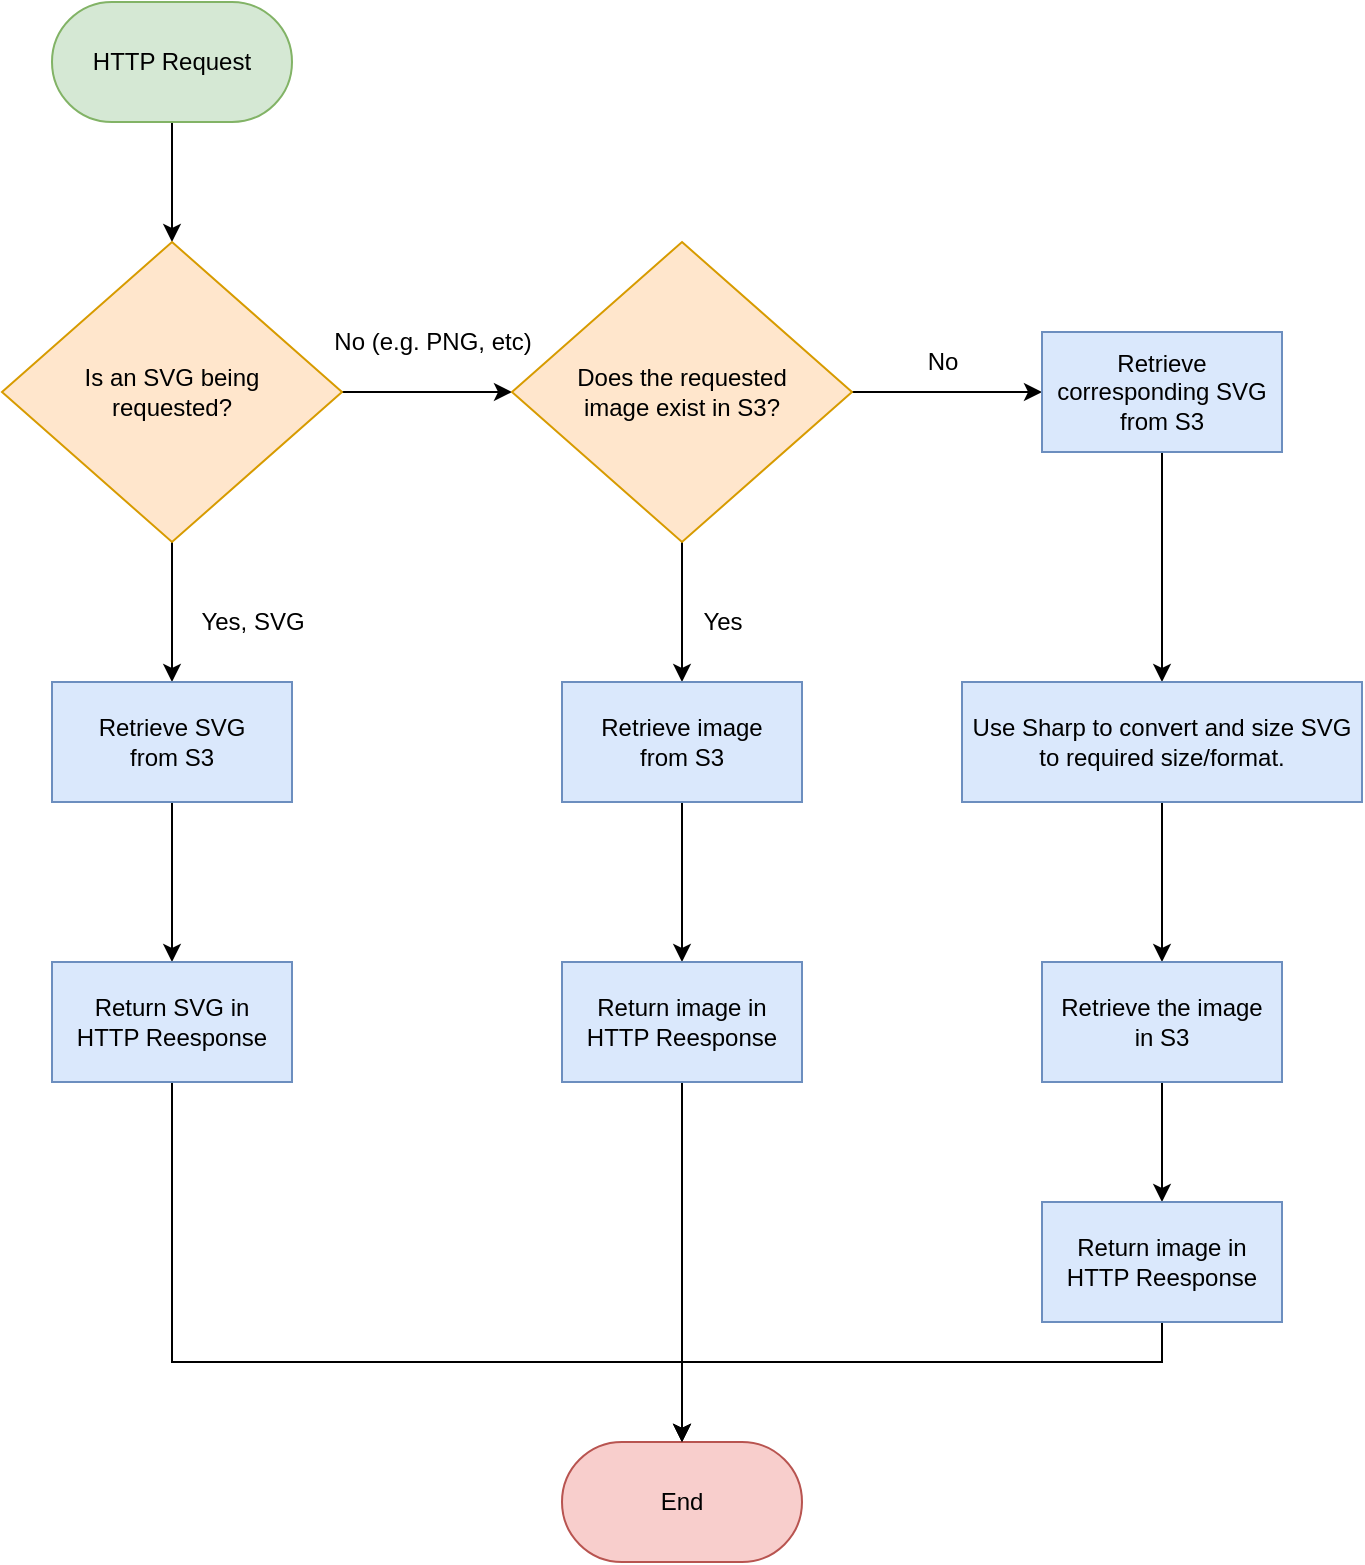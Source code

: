 <mxfile version="14.1.3" type="github">
  <diagram id="-hMiYwZMU71feqzi6FF7" name="Page-1">
    <mxGraphModel dx="2019" dy="1166" grid="1" gridSize="10" guides="1" tooltips="1" connect="1" arrows="1" fold="1" page="1" pageScale="1" pageWidth="850" pageHeight="1100" math="0" shadow="0">
      <root>
        <mxCell id="0" />
        <mxCell id="1" parent="0" />
        <mxCell id="i7k8HtbTjAfTRzKyq_zg-13" style="edgeStyle=orthogonalEdgeStyle;rounded=0;orthogonalLoop=1;jettySize=auto;html=1;entryX=0.5;entryY=0;entryDx=0;entryDy=0;" edge="1" parent="1" source="i7k8HtbTjAfTRzKyq_zg-1" target="i7k8HtbTjAfTRzKyq_zg-2">
          <mxGeometry relative="1" as="geometry" />
        </mxCell>
        <mxCell id="i7k8HtbTjAfTRzKyq_zg-1" value="HTTP Request" style="rounded=1;whiteSpace=wrap;html=1;arcSize=50;fillColor=#d5e8d4;strokeColor=#82b366;" vertex="1" parent="1">
          <mxGeometry x="105" y="40" width="120" height="60" as="geometry" />
        </mxCell>
        <mxCell id="i7k8HtbTjAfTRzKyq_zg-14" style="edgeStyle=orthogonalEdgeStyle;rounded=0;orthogonalLoop=1;jettySize=auto;html=1;entryX=0.5;entryY=0;entryDx=0;entryDy=0;" edge="1" parent="1" source="i7k8HtbTjAfTRzKyq_zg-2" target="i7k8HtbTjAfTRzKyq_zg-3">
          <mxGeometry relative="1" as="geometry" />
        </mxCell>
        <mxCell id="i7k8HtbTjAfTRzKyq_zg-25" style="edgeStyle=orthogonalEdgeStyle;rounded=0;orthogonalLoop=1;jettySize=auto;html=1;entryX=0;entryY=0.5;entryDx=0;entryDy=0;" edge="1" parent="1" source="i7k8HtbTjAfTRzKyq_zg-2" target="i7k8HtbTjAfTRzKyq_zg-6">
          <mxGeometry relative="1" as="geometry" />
        </mxCell>
        <mxCell id="i7k8HtbTjAfTRzKyq_zg-2" value="Is an SVG being&lt;br&gt;requested?" style="rhombus;whiteSpace=wrap;html=1;fillColor=#ffe6cc;strokeColor=#d79b00;" vertex="1" parent="1">
          <mxGeometry x="80" y="160" width="170" height="150" as="geometry" />
        </mxCell>
        <mxCell id="i7k8HtbTjAfTRzKyq_zg-15" style="edgeStyle=orthogonalEdgeStyle;rounded=0;orthogonalLoop=1;jettySize=auto;html=1;entryX=0.5;entryY=0;entryDx=0;entryDy=0;" edge="1" parent="1" source="i7k8HtbTjAfTRzKyq_zg-3" target="i7k8HtbTjAfTRzKyq_zg-4">
          <mxGeometry relative="1" as="geometry" />
        </mxCell>
        <mxCell id="i7k8HtbTjAfTRzKyq_zg-3" value="Retrieve SVG&lt;br&gt;from S3" style="rounded=0;whiteSpace=wrap;html=1;fillColor=#dae8fc;strokeColor=#6c8ebf;" vertex="1" parent="1">
          <mxGeometry x="105" y="380" width="120" height="60" as="geometry" />
        </mxCell>
        <mxCell id="i7k8HtbTjAfTRzKyq_zg-16" style="edgeStyle=orthogonalEdgeStyle;rounded=0;orthogonalLoop=1;jettySize=auto;html=1;exitX=0.5;exitY=1;exitDx=0;exitDy=0;" edge="1" parent="1" source="i7k8HtbTjAfTRzKyq_zg-4" target="i7k8HtbTjAfTRzKyq_zg-5">
          <mxGeometry relative="1" as="geometry">
            <Array as="points">
              <mxPoint x="165" y="720" />
              <mxPoint x="420" y="720" />
            </Array>
          </mxGeometry>
        </mxCell>
        <mxCell id="i7k8HtbTjAfTRzKyq_zg-4" value="Return SVG in&lt;br&gt;HTTP Reesponse" style="rounded=0;whiteSpace=wrap;html=1;fillColor=#dae8fc;strokeColor=#6c8ebf;" vertex="1" parent="1">
          <mxGeometry x="105" y="520" width="120" height="60" as="geometry" />
        </mxCell>
        <mxCell id="i7k8HtbTjAfTRzKyq_zg-5" value="End" style="rounded=1;whiteSpace=wrap;html=1;arcSize=50;fillColor=#f8cecc;strokeColor=#b85450;" vertex="1" parent="1">
          <mxGeometry x="360" y="760" width="120" height="60" as="geometry" />
        </mxCell>
        <mxCell id="i7k8HtbTjAfTRzKyq_zg-23" style="edgeStyle=orthogonalEdgeStyle;rounded=0;orthogonalLoop=1;jettySize=auto;html=1;entryX=0.5;entryY=0;entryDx=0;entryDy=0;" edge="1" parent="1" source="i7k8HtbTjAfTRzKyq_zg-6" target="i7k8HtbTjAfTRzKyq_zg-7">
          <mxGeometry relative="1" as="geometry" />
        </mxCell>
        <mxCell id="i7k8HtbTjAfTRzKyq_zg-24" style="edgeStyle=orthogonalEdgeStyle;rounded=0;orthogonalLoop=1;jettySize=auto;html=1;entryX=0;entryY=0.5;entryDx=0;entryDy=0;" edge="1" parent="1" source="i7k8HtbTjAfTRzKyq_zg-6" target="i7k8HtbTjAfTRzKyq_zg-9">
          <mxGeometry relative="1" as="geometry" />
        </mxCell>
        <mxCell id="i7k8HtbTjAfTRzKyq_zg-6" value="Does the requested&lt;br&gt;image exist in S3?" style="rhombus;whiteSpace=wrap;html=1;fillColor=#ffe6cc;strokeColor=#d79b00;" vertex="1" parent="1">
          <mxGeometry x="335" y="160" width="170" height="150" as="geometry" />
        </mxCell>
        <mxCell id="i7k8HtbTjAfTRzKyq_zg-22" style="edgeStyle=orthogonalEdgeStyle;rounded=0;orthogonalLoop=1;jettySize=auto;html=1;" edge="1" parent="1" source="i7k8HtbTjAfTRzKyq_zg-7" target="i7k8HtbTjAfTRzKyq_zg-8">
          <mxGeometry relative="1" as="geometry" />
        </mxCell>
        <mxCell id="i7k8HtbTjAfTRzKyq_zg-7" value="Retrieve image&lt;br&gt;from S3" style="rounded=0;whiteSpace=wrap;html=1;fillColor=#dae8fc;strokeColor=#6c8ebf;" vertex="1" parent="1">
          <mxGeometry x="360" y="380" width="120" height="60" as="geometry" />
        </mxCell>
        <mxCell id="i7k8HtbTjAfTRzKyq_zg-30" style="edgeStyle=orthogonalEdgeStyle;rounded=0;orthogonalLoop=1;jettySize=auto;html=1;" edge="1" parent="1" source="i7k8HtbTjAfTRzKyq_zg-8" target="i7k8HtbTjAfTRzKyq_zg-5">
          <mxGeometry relative="1" as="geometry" />
        </mxCell>
        <mxCell id="i7k8HtbTjAfTRzKyq_zg-8" value="Return image in&lt;br&gt;HTTP Reesponse" style="rounded=0;whiteSpace=wrap;html=1;fillColor=#dae8fc;strokeColor=#6c8ebf;" vertex="1" parent="1">
          <mxGeometry x="360" y="520" width="120" height="60" as="geometry" />
        </mxCell>
        <mxCell id="i7k8HtbTjAfTRzKyq_zg-21" style="edgeStyle=orthogonalEdgeStyle;rounded=0;orthogonalLoop=1;jettySize=auto;html=1;" edge="1" parent="1" source="i7k8HtbTjAfTRzKyq_zg-9" target="i7k8HtbTjAfTRzKyq_zg-10">
          <mxGeometry relative="1" as="geometry" />
        </mxCell>
        <mxCell id="i7k8HtbTjAfTRzKyq_zg-9" value="Retrieve corresponding SVG&lt;br&gt;from S3" style="rounded=0;whiteSpace=wrap;html=1;fillColor=#dae8fc;strokeColor=#6c8ebf;" vertex="1" parent="1">
          <mxGeometry x="600" y="205" width="120" height="60" as="geometry" />
        </mxCell>
        <mxCell id="i7k8HtbTjAfTRzKyq_zg-20" style="edgeStyle=orthogonalEdgeStyle;rounded=0;orthogonalLoop=1;jettySize=auto;html=1;entryX=0.5;entryY=0;entryDx=0;entryDy=0;" edge="1" parent="1" source="i7k8HtbTjAfTRzKyq_zg-10" target="i7k8HtbTjAfTRzKyq_zg-11">
          <mxGeometry relative="1" as="geometry" />
        </mxCell>
        <mxCell id="i7k8HtbTjAfTRzKyq_zg-10" value="Use Sharp to convert and size SVG to required size/format." style="rounded=0;whiteSpace=wrap;html=1;fillColor=#dae8fc;strokeColor=#6c8ebf;" vertex="1" parent="1">
          <mxGeometry x="560" y="380" width="200" height="60" as="geometry" />
        </mxCell>
        <mxCell id="i7k8HtbTjAfTRzKyq_zg-19" style="edgeStyle=orthogonalEdgeStyle;rounded=0;orthogonalLoop=1;jettySize=auto;html=1;entryX=0.5;entryY=0;entryDx=0;entryDy=0;" edge="1" parent="1" source="i7k8HtbTjAfTRzKyq_zg-11" target="i7k8HtbTjAfTRzKyq_zg-12">
          <mxGeometry relative="1" as="geometry" />
        </mxCell>
        <mxCell id="i7k8HtbTjAfTRzKyq_zg-11" value="Retrieve the image&lt;br&gt;in S3" style="rounded=0;whiteSpace=wrap;html=1;fillColor=#dae8fc;strokeColor=#6c8ebf;" vertex="1" parent="1">
          <mxGeometry x="600" y="520" width="120" height="60" as="geometry" />
        </mxCell>
        <mxCell id="i7k8HtbTjAfTRzKyq_zg-31" style="edgeStyle=orthogonalEdgeStyle;rounded=0;orthogonalLoop=1;jettySize=auto;html=1;entryX=0.5;entryY=0;entryDx=0;entryDy=0;" edge="1" parent="1" source="i7k8HtbTjAfTRzKyq_zg-12" target="i7k8HtbTjAfTRzKyq_zg-5">
          <mxGeometry relative="1" as="geometry">
            <mxPoint x="660" y="760" as="targetPoint" />
            <Array as="points">
              <mxPoint x="660" y="720" />
              <mxPoint x="420" y="720" />
            </Array>
          </mxGeometry>
        </mxCell>
        <mxCell id="i7k8HtbTjAfTRzKyq_zg-12" value="Return image in&lt;br&gt;HTTP Reesponse" style="rounded=0;whiteSpace=wrap;html=1;fillColor=#dae8fc;strokeColor=#6c8ebf;" vertex="1" parent="1">
          <mxGeometry x="600" y="640" width="120" height="60" as="geometry" />
        </mxCell>
        <mxCell id="i7k8HtbTjAfTRzKyq_zg-26" value="Yes, SVG" style="text;html=1;align=center;verticalAlign=middle;resizable=0;points=[];autosize=1;" vertex="1" parent="1">
          <mxGeometry x="170" y="340" width="70" height="20" as="geometry" />
        </mxCell>
        <mxCell id="i7k8HtbTjAfTRzKyq_zg-27" value="No (e.g. PNG, etc)" style="text;html=1;align=center;verticalAlign=middle;resizable=0;points=[];autosize=1;" vertex="1" parent="1">
          <mxGeometry x="240" y="200" width="110" height="20" as="geometry" />
        </mxCell>
        <mxCell id="i7k8HtbTjAfTRzKyq_zg-28" value="Yes" style="text;html=1;align=center;verticalAlign=middle;resizable=0;points=[];autosize=1;" vertex="1" parent="1">
          <mxGeometry x="420" y="340" width="40" height="20" as="geometry" />
        </mxCell>
        <mxCell id="i7k8HtbTjAfTRzKyq_zg-29" value="No" style="text;html=1;align=center;verticalAlign=middle;resizable=0;points=[];autosize=1;" vertex="1" parent="1">
          <mxGeometry x="535" y="210" width="30" height="20" as="geometry" />
        </mxCell>
      </root>
    </mxGraphModel>
  </diagram>
</mxfile>
